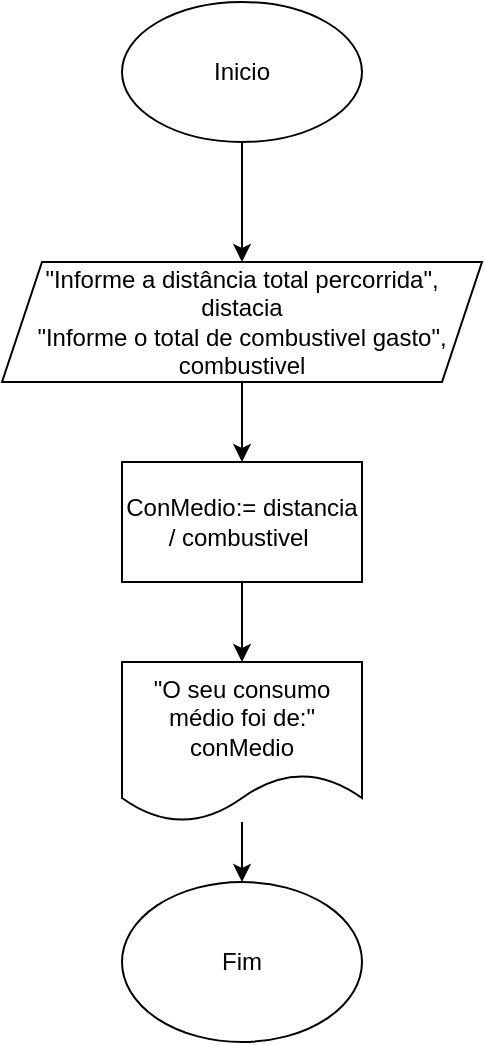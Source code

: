 <mxfile version="17.4.6" type="device"><diagram id="dvlLZ8hW7a88VZB67oDN" name="Page-1"><mxGraphModel dx="1662" dy="744" grid="1" gridSize="10" guides="1" tooltips="1" connect="1" arrows="1" fold="1" page="1" pageScale="1" pageWidth="827" pageHeight="1169" math="0" shadow="0"><root><mxCell id="0"/><mxCell id="1" parent="0"/><mxCell id="-paM82GGki0Ae9esS_HG-6" value="" style="edgeStyle=orthogonalEdgeStyle;rounded=0;orthogonalLoop=1;jettySize=auto;html=1;" edge="1" parent="1" source="-paM82GGki0Ae9esS_HG-1" target="-paM82GGki0Ae9esS_HG-2"><mxGeometry relative="1" as="geometry"/></mxCell><mxCell id="-paM82GGki0Ae9esS_HG-1" value="Inicio" style="ellipse;whiteSpace=wrap;html=1;" vertex="1" parent="1"><mxGeometry x="354" y="30" width="120" height="70" as="geometry"/></mxCell><mxCell id="-paM82GGki0Ae9esS_HG-7" value="" style="edgeStyle=orthogonalEdgeStyle;rounded=0;orthogonalLoop=1;jettySize=auto;html=1;" edge="1" parent="1" source="-paM82GGki0Ae9esS_HG-2" target="-paM82GGki0Ae9esS_HG-3"><mxGeometry relative="1" as="geometry"/></mxCell><mxCell id="-paM82GGki0Ae9esS_HG-2" value="&quot;Informe a distância total percorrida&quot;, distacia&lt;br&gt;&quot;Informe o total de combustivel gasto&quot;, combustivel" style="shape=parallelogram;perimeter=parallelogramPerimeter;whiteSpace=wrap;html=1;fixedSize=1;" vertex="1" parent="1"><mxGeometry x="294" y="160" width="240" height="60" as="geometry"/></mxCell><mxCell id="-paM82GGki0Ae9esS_HG-8" value="" style="edgeStyle=orthogonalEdgeStyle;rounded=0;orthogonalLoop=1;jettySize=auto;html=1;" edge="1" parent="1" source="-paM82GGki0Ae9esS_HG-3" target="-paM82GGki0Ae9esS_HG-4"><mxGeometry relative="1" as="geometry"/></mxCell><mxCell id="-paM82GGki0Ae9esS_HG-3" value="ConMedio:= distancia / combustivel&amp;nbsp;" style="rounded=0;whiteSpace=wrap;html=1;" vertex="1" parent="1"><mxGeometry x="354" y="260" width="120" height="60" as="geometry"/></mxCell><mxCell id="-paM82GGki0Ae9esS_HG-9" value="" style="edgeStyle=orthogonalEdgeStyle;rounded=0;orthogonalLoop=1;jettySize=auto;html=1;" edge="1" parent="1" source="-paM82GGki0Ae9esS_HG-4" target="-paM82GGki0Ae9esS_HG-5"><mxGeometry relative="1" as="geometry"/></mxCell><mxCell id="-paM82GGki0Ae9esS_HG-4" value="&quot;O seu consumo médio foi de:&quot; conMedio" style="shape=document;whiteSpace=wrap;html=1;boundedLbl=1;" vertex="1" parent="1"><mxGeometry x="354" y="360" width="120" height="80" as="geometry"/></mxCell><mxCell id="-paM82GGki0Ae9esS_HG-5" value="Fim" style="ellipse;whiteSpace=wrap;html=1;" vertex="1" parent="1"><mxGeometry x="354" y="470" width="120" height="80" as="geometry"/></mxCell></root></mxGraphModel></diagram></mxfile>